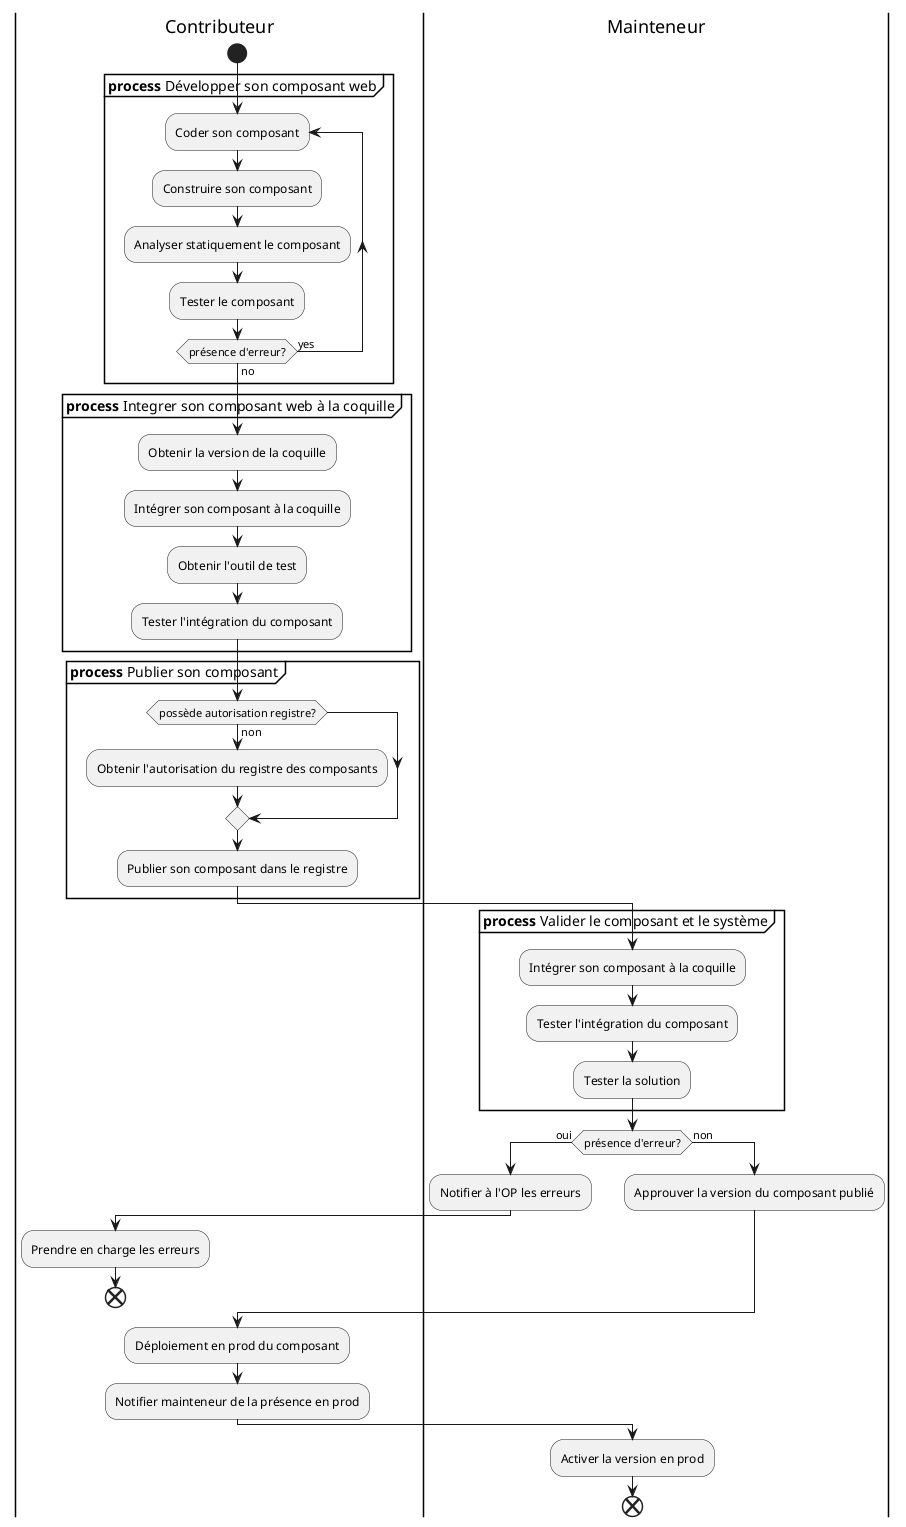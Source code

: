 @startuml
|Contributeur|
start
partition "**process** Développer son composant web" {
repeat :Coder son composant;
:Construire son composant;
:Analyser statiquement le composant;
:Tester le composant;
repeat while (présence d'erreur?)is (yes) not (no)
}
partition "**process** Integrer son composant web à la coquille" {
    :Obtenir la version de la coquille;
    :Intégrer son composant à la coquille;
    :Obtenir l'outil de test;
    :Tester l'intégration du composant;
}
partition "**process** Publier son composant" {
    if (possède autorisation registre?) then (non)
    :Obtenir l'autorisation du registre des composants;
    endif
    :Publier son composant dans le registre;
}
|Mainteneur|
partition "**process** Valider le composant et le système" {
    :Intégrer son composant à la coquille;
    :Tester l'intégration du composant;
    :Tester la solution;
}
if (présence d'erreur?) then (oui)
:Notifier à l'OP les erreurs;
|Contributeur|
:Prendre en charge les erreurs;
end
else (non)
|Mainteneur|
:Approuver la version du composant publié;
endif
|Contributeur|
:Déploiement en prod du composant;
:Notifier mainteneur de la présence en prod;
|Mainteneur|
:Activer la version en prod;
 end
@enduml